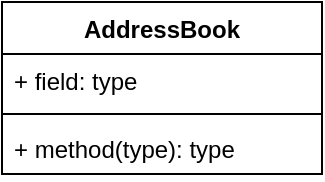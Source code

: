 <mxfile version="22.0.8" type="github">
  <diagram name="Сторінка-1" id="TLs1bnMFLokIJI0Ao59b">
    <mxGraphModel dx="756" dy="486" grid="1" gridSize="10" guides="1" tooltips="1" connect="1" arrows="1" fold="1" page="1" pageScale="1" pageWidth="827" pageHeight="1169" math="0" shadow="0">
      <root>
        <mxCell id="0" />
        <mxCell id="1" parent="0" />
        <mxCell id="YQeeu5xgUG6O1fZ1DR1G-2" value="AddressBook" style="swimlane;fontStyle=1;align=center;verticalAlign=top;childLayout=stackLayout;horizontal=1;startSize=26;horizontalStack=0;resizeParent=1;resizeParentMax=0;resizeLast=0;collapsible=1;marginBottom=0;whiteSpace=wrap;html=1;" parent="1" vertex="1">
          <mxGeometry x="90" y="670" width="160" height="86" as="geometry" />
        </mxCell>
        <mxCell id="YQeeu5xgUG6O1fZ1DR1G-3" value="+ field: type" style="text;strokeColor=none;fillColor=none;align=left;verticalAlign=top;spacingLeft=4;spacingRight=4;overflow=hidden;rotatable=0;points=[[0,0.5],[1,0.5]];portConstraint=eastwest;whiteSpace=wrap;html=1;" parent="YQeeu5xgUG6O1fZ1DR1G-2" vertex="1">
          <mxGeometry y="26" width="160" height="26" as="geometry" />
        </mxCell>
        <mxCell id="YQeeu5xgUG6O1fZ1DR1G-4" value="" style="line;strokeWidth=1;fillColor=none;align=left;verticalAlign=middle;spacingTop=-1;spacingLeft=3;spacingRight=3;rotatable=0;labelPosition=right;points=[];portConstraint=eastwest;strokeColor=inherit;" parent="YQeeu5xgUG6O1fZ1DR1G-2" vertex="1">
          <mxGeometry y="52" width="160" height="8" as="geometry" />
        </mxCell>
        <mxCell id="YQeeu5xgUG6O1fZ1DR1G-5" value="+ method(type): type" style="text;strokeColor=none;fillColor=none;align=left;verticalAlign=top;spacingLeft=4;spacingRight=4;overflow=hidden;rotatable=0;points=[[0,0.5],[1,0.5]];portConstraint=eastwest;whiteSpace=wrap;html=1;" parent="YQeeu5xgUG6O1fZ1DR1G-2" vertex="1">
          <mxGeometry y="60" width="160" height="26" as="geometry" />
        </mxCell>
      </root>
    </mxGraphModel>
  </diagram>
</mxfile>
